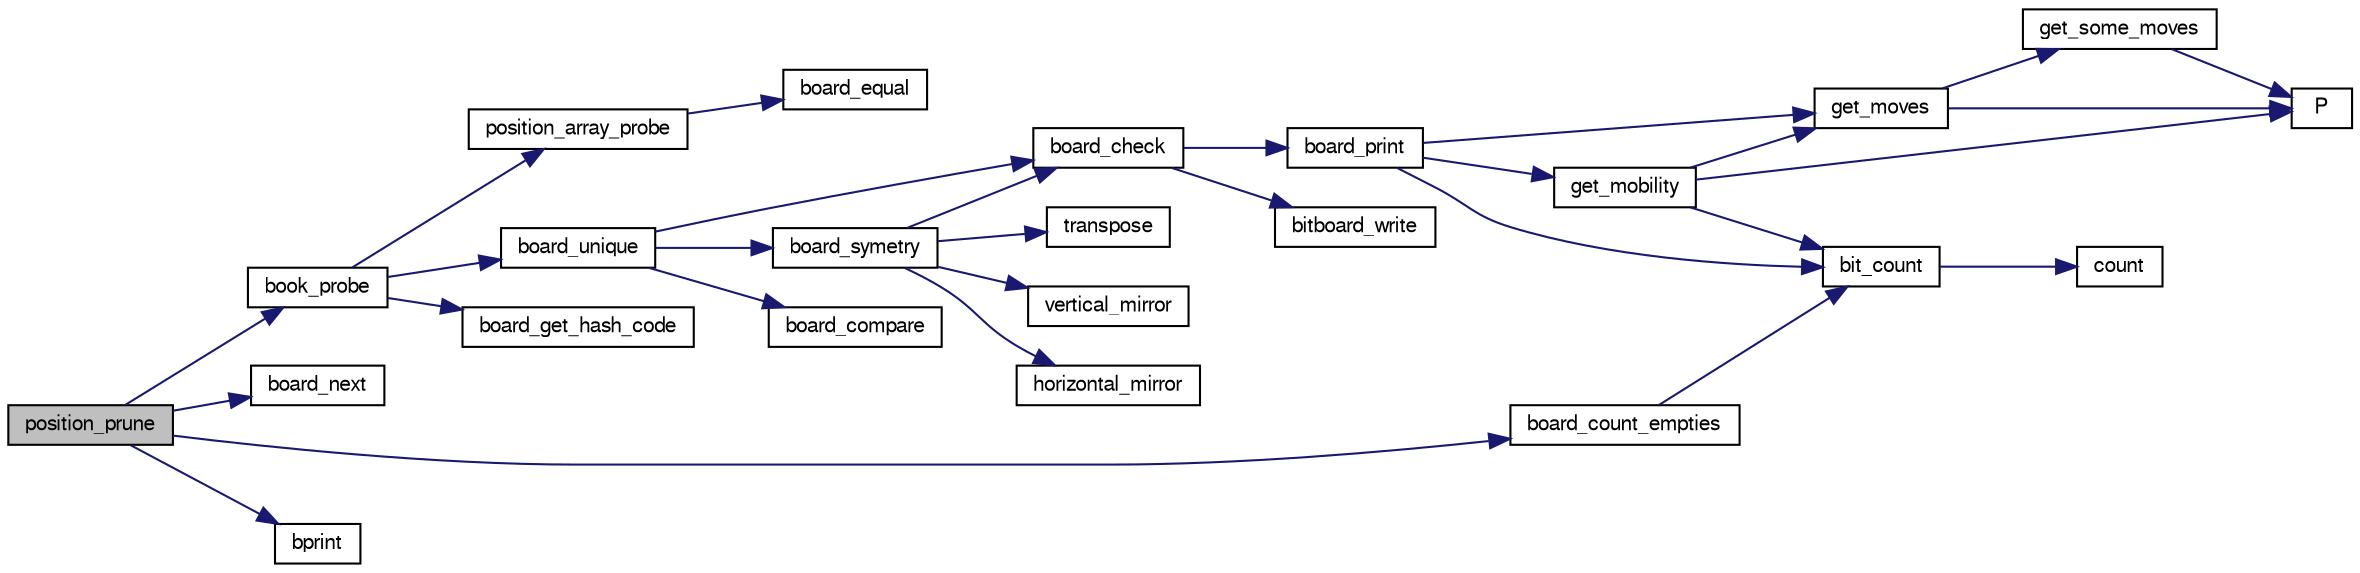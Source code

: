 digraph "position_prune"
{
 // LATEX_PDF_SIZE
  bgcolor="transparent";
  edge [fontname="FreeSans",fontsize="10",labelfontname="FreeSans",labelfontsize="10"];
  node [fontname="FreeSans",fontsize="10",shape=record];
  rankdir="LR";
  Node1 [label="position_prune",height=0.2,width=0.4,color="black", fillcolor="grey75", style="filled", fontcolor="black",tooltip="Prune a position."];
  Node1 -> Node2 [color="midnightblue",fontsize="10",style="solid",fontname="FreeSans"];
  Node2 [label="board_count_empties",height=0.2,width=0.4,color="black",URL="$board_8c.html#a35de0f1560f069cd442105c319df2c15",tooltip="Check if the game is over."];
  Node2 -> Node3 [color="midnightblue",fontsize="10",style="solid",fontname="FreeSans"];
  Node3 [label="bit_count",height=0.2,width=0.4,color="black",URL="$bit_8c.html#a830fec0a90989da1f1900ff609b92167",tooltip="Count the number of bits set to one in an unsigned long long."];
  Node3 -> Node4 [color="midnightblue",fontsize="10",style="solid",fontname="FreeSans"];
  Node4 [label="count",height=0.2,width=0.4,color="black",URL="$generate__flip_8c.html#a1a1d6a2cdbded5c35040f6555e948770",tooltip=" "];
  Node1 -> Node5 [color="midnightblue",fontsize="10",style="solid",fontname="FreeSans"];
  Node5 [label="board_next",height=0.2,width=0.4,color="black",URL="$board_8c.html#aa02d38e320edf6b9d695e2b1eed6c85f",tooltip="Compute a board resulting of a move played on a previous board."];
  Node1 -> Node6 [color="midnightblue",fontsize="10",style="solid",fontname="FreeSans"];
  Node6 [label="book_probe",height=0.2,width=0.4,color="black",URL="$book_8c.html#a0618aa17a7aef4ce9704705ab3f4a8fa",tooltip="Find a position in the book."];
  Node6 -> Node7 [color="midnightblue",fontsize="10",style="solid",fontname="FreeSans"];
  Node7 [label="board_get_hash_code",height=0.2,width=0.4,color="black",URL="$board_8c.html#a0e6cff6e714bcb714e2b9b2d7b9fbec6",tooltip="Compute a hash code."];
  Node6 -> Node8 [color="midnightblue",fontsize="10",style="solid",fontname="FreeSans"];
  Node8 [label="board_unique",height=0.2,width=0.4,color="black",URL="$board_8c.html#a66911c3a003f5fb27a87503b5bb04f6d",tooltip="unique board"];
  Node8 -> Node9 [color="midnightblue",fontsize="10",style="solid",fontname="FreeSans"];
  Node9 [label="board_check",height=0.2,width=0.4,color="black",URL="$board_8c.html#a849436f17b60e89ed91f8e5013ed9d04",tooltip="Check board consistency."];
  Node9 -> Node10 [color="midnightblue",fontsize="10",style="solid",fontname="FreeSans"];
  Node10 [label="bitboard_write",height=0.2,width=0.4,color="black",URL="$bit_8c.html#a519b18f67de9b8edbd98f687a13b45f5",tooltip="Print an unsigned long long as a board."];
  Node9 -> Node11 [color="midnightblue",fontsize="10",style="solid",fontname="FreeSans"];
  Node11 [label="board_print",height=0.2,width=0.4,color="black",URL="$board_8c.html#a27ccb92684d9e7194eeb3bc34311ad55",tooltip="Print out the board."];
  Node11 -> Node3 [color="midnightblue",fontsize="10",style="solid",fontname="FreeSans"];
  Node11 -> Node12 [color="midnightblue",fontsize="10",style="solid",fontname="FreeSans"];
  Node12 [label="get_mobility",height=0.2,width=0.4,color="black",URL="$board_8c.html#a7509639c4e49c56fe83b3d978580ed42",tooltip="Count legal moves."];
  Node12 -> Node3 [color="midnightblue",fontsize="10",style="solid",fontname="FreeSans"];
  Node12 -> Node13 [color="midnightblue",fontsize="10",style="solid",fontname="FreeSans"];
  Node13 [label="get_moves",height=0.2,width=0.4,color="black",URL="$board_8c.html#a7610dc936a6aea22b3c5e162f722a7a1",tooltip="Get legal moves."];
  Node13 -> Node14 [color="midnightblue",fontsize="10",style="solid",fontname="FreeSans"];
  Node14 [label="get_some_moves",height=0.2,width=0.4,color="black",URL="$board_8c.html#a5db071e3e4d26a0b7d6425bb6333dd7f",tooltip="Get a part of the moves."];
  Node14 -> Node15 [color="midnightblue",fontsize="10",style="solid",fontname="FreeSans"];
  Node15 [label="P",height=0.2,width=0.4,color="black",URL="$generate__flip_8c.html#a11481f01e169aee1117c83a352c22222",tooltip=" "];
  Node13 -> Node15 [color="midnightblue",fontsize="10",style="solid",fontname="FreeSans"];
  Node12 -> Node15 [color="midnightblue",fontsize="10",style="solid",fontname="FreeSans"];
  Node11 -> Node13 [color="midnightblue",fontsize="10",style="solid",fontname="FreeSans"];
  Node8 -> Node16 [color="midnightblue",fontsize="10",style="solid",fontname="FreeSans"];
  Node16 [label="board_compare",height=0.2,width=0.4,color="black",URL="$board_8c.html#a491a2e6d66c4c479a913292594db7b01",tooltip="Compare two board."];
  Node8 -> Node17 [color="midnightblue",fontsize="10",style="solid",fontname="FreeSans"];
  Node17 [label="board_symetry",height=0.2,width=0.4,color="black",URL="$board_8c.html#aefe9a86ea799322c9c9da6255ebb9d29",tooltip="symetric board"];
  Node17 -> Node9 [color="midnightblue",fontsize="10",style="solid",fontname="FreeSans"];
  Node17 -> Node18 [color="midnightblue",fontsize="10",style="solid",fontname="FreeSans"];
  Node18 [label="horizontal_mirror",height=0.2,width=0.4,color="black",URL="$bit_8c.html#a7826d84dcc6e19830bf93448eee22f4c",tooltip="Mirror the unsigned long long (exchange the line 1 - 8, 2 - 7, 3 - 6 & 4 - 5)."];
  Node17 -> Node19 [color="midnightblue",fontsize="10",style="solid",fontname="FreeSans"];
  Node19 [label="transpose",height=0.2,width=0.4,color="black",URL="$bit_8c.html#a62b47100450786b2738045b2f8aeebb3",tooltip="Transpose the unsigned long long (symetry % A1-H8 diagonal)."];
  Node17 -> Node20 [color="midnightblue",fontsize="10",style="solid",fontname="FreeSans"];
  Node20 [label="vertical_mirror",height=0.2,width=0.4,color="black",URL="$bit_8c.html#a896c459f1b772f5f4da4e72a0953330b",tooltip="Mirror the unsigned long long (exchange the lines A - H, B - G, C - F & D - E.)."];
  Node6 -> Node21 [color="midnightblue",fontsize="10",style="solid",fontname="FreeSans"];
  Node21 [label="position_array_probe",height=0.2,width=0.4,color="black",URL="$book_8c.html#a4b85ae156ceeffb8dfc802ccd4e96804",tooltip="Find a position in the array."];
  Node21 -> Node22 [color="midnightblue",fontsize="10",style="solid",fontname="FreeSans"];
  Node22 [label="board_equal",height=0.2,width=0.4,color="black",URL="$board_8c.html#a8b5bfe9db13bf07894a8bc77e3ebfbbe",tooltip="Compare two board for equality."];
  Node1 -> Node23 [color="midnightblue",fontsize="10",style="solid",fontname="FreeSans"];
  Node23 [label="bprint",height=0.2,width=0.4,color="black",URL="$book_8c.html#a08ce2cc5efe2f2afd5556168775528b3",tooltip="print a message on stdout."];
}
